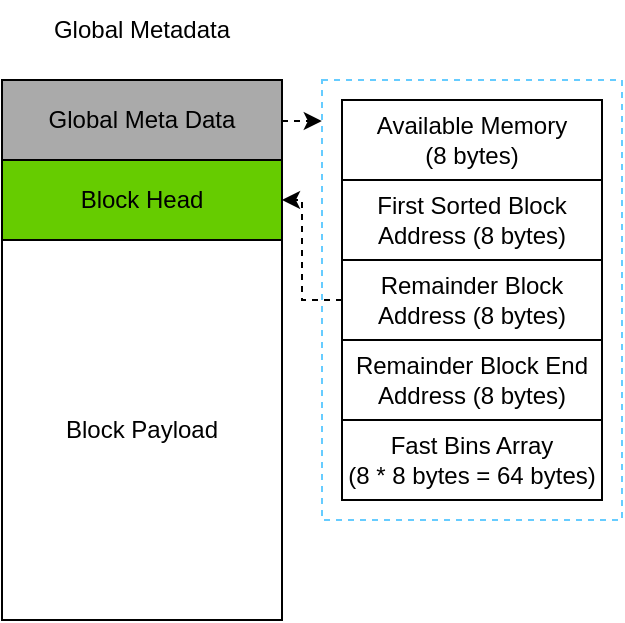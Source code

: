 <mxfile version="13.9.9" type="device"><diagram id="xZgESpvSb-MOfmQTAyCB" name="Page-1"><mxGraphModel dx="632" dy="573" grid="1" gridSize="10" guides="1" tooltips="1" connect="1" arrows="1" fold="1" page="1" pageScale="1" pageWidth="1169" pageHeight="827" math="0" shadow="0"><root><mxCell id="0"/><mxCell id="1" parent="0"/><mxCell id="DuLN0QTXojUu5U8a3am--24" value="Block Payload" style="rounded=0;whiteSpace=wrap;html=1;" parent="1" vertex="1"><mxGeometry y="120" width="140" height="190" as="geometry"/></mxCell><mxCell id="DuLN0QTXojUu5U8a3am--51" value="Global Metadata" style="text;html=1;strokeColor=none;fillColor=none;align=center;verticalAlign=middle;whiteSpace=wrap;rounded=0;dashed=1;" parent="1" vertex="1"><mxGeometry width="140" height="30" as="geometry"/></mxCell><mxCell id="DuLN0QTXojUu5U8a3am--23" value="Block Head" style="rounded=0;whiteSpace=wrap;html=1;fillColor=#66cc00;" parent="1" vertex="1"><mxGeometry y="80" width="140" height="40" as="geometry"/></mxCell><mxCell id="OzmdkYvbC0okrDBKD-R6-9" style="edgeStyle=orthogonalEdgeStyle;rounded=0;orthogonalLoop=1;jettySize=auto;html=1;entryX=-0.001;entryY=0.093;entryDx=0;entryDy=0;entryPerimeter=0;dashed=1;" parent="1" source="wD4riVuvmHk_b97BzaIA-135" target="OzmdkYvbC0okrDBKD-R6-1" edge="1"><mxGeometry relative="1" as="geometry"><Array as="points"><mxPoint x="160" y="60"/></Array></mxGeometry></mxCell><mxCell id="wD4riVuvmHk_b97BzaIA-135" value="Global Meta Data" style="rounded=0;whiteSpace=wrap;html=1;fillColor=#aaaaaa;" parent="1" vertex="1"><mxGeometry y="40" width="140" height="40" as="geometry"/></mxCell><mxCell id="OzmdkYvbC0okrDBKD-R6-5" style="edgeStyle=orthogonalEdgeStyle;rounded=0;orthogonalLoop=1;jettySize=auto;html=1;entryX=1;entryY=0.5;entryDx=0;entryDy=0;dashed=1;" parent="1" source="KP5hhDTrsN5Vm98al0Lx-1" target="DuLN0QTXojUu5U8a3am--23" edge="1"><mxGeometry relative="1" as="geometry"><Array as="points"><mxPoint x="150" y="150"/><mxPoint x="150" y="100"/></Array></mxGeometry></mxCell><mxCell id="i5od5fKjbOXW5esk8mz1-2" value="" style="group" vertex="1" connectable="0" parent="1"><mxGeometry x="160" y="40" width="150" height="220" as="geometry"/></mxCell><mxCell id="OzmdkYvbC0okrDBKD-R6-1" value="" style="rounded=0;whiteSpace=wrap;html=1;fillColor=none;dashed=1;strokeColor=#66ccff;" parent="i5od5fKjbOXW5esk8mz1-2" vertex="1"><mxGeometry width="150" height="220" as="geometry"/></mxCell><mxCell id="wD4riVuvmHk_b97BzaIA-136" value="Available Memory&lt;br&gt;(8 bytes)" style="rounded=0;whiteSpace=wrap;html=1;fillColor=#FFFFFF;" parent="i5od5fKjbOXW5esk8mz1-2" vertex="1"><mxGeometry x="10" y="10" width="130" height="40" as="geometry"/></mxCell><mxCell id="wD4riVuvmHk_b97BzaIA-138" value="First Sorted Block Address (8 bytes)" style="rounded=0;whiteSpace=wrap;html=1;fillColor=#FFFFFF;" parent="i5od5fKjbOXW5esk8mz1-2" vertex="1"><mxGeometry x="10" y="50" width="130" height="40" as="geometry"/></mxCell><mxCell id="wD4riVuvmHk_b97BzaIA-139" value="Remainder Block End Address (8 bytes)" style="rounded=0;whiteSpace=wrap;html=1;" parent="i5od5fKjbOXW5esk8mz1-2" vertex="1"><mxGeometry x="10" y="130" width="130" height="40" as="geometry"/></mxCell><mxCell id="KP5hhDTrsN5Vm98al0Lx-1" value="Remainder Block Address (8 bytes)" style="rounded=0;whiteSpace=wrap;html=1;fillColor=#FFFFFF;" parent="i5od5fKjbOXW5esk8mz1-2" vertex="1"><mxGeometry x="10" y="90" width="130" height="40" as="geometry"/></mxCell><mxCell id="i5od5fKjbOXW5esk8mz1-1" value="Fast Bins Array&lt;br&gt;(8 * 8 bytes = 64 bytes)" style="rounded=0;whiteSpace=wrap;html=1;" vertex="1" parent="i5od5fKjbOXW5esk8mz1-2"><mxGeometry x="10" y="170" width="130" height="40" as="geometry"/></mxCell></root></mxGraphModel></diagram></mxfile>
